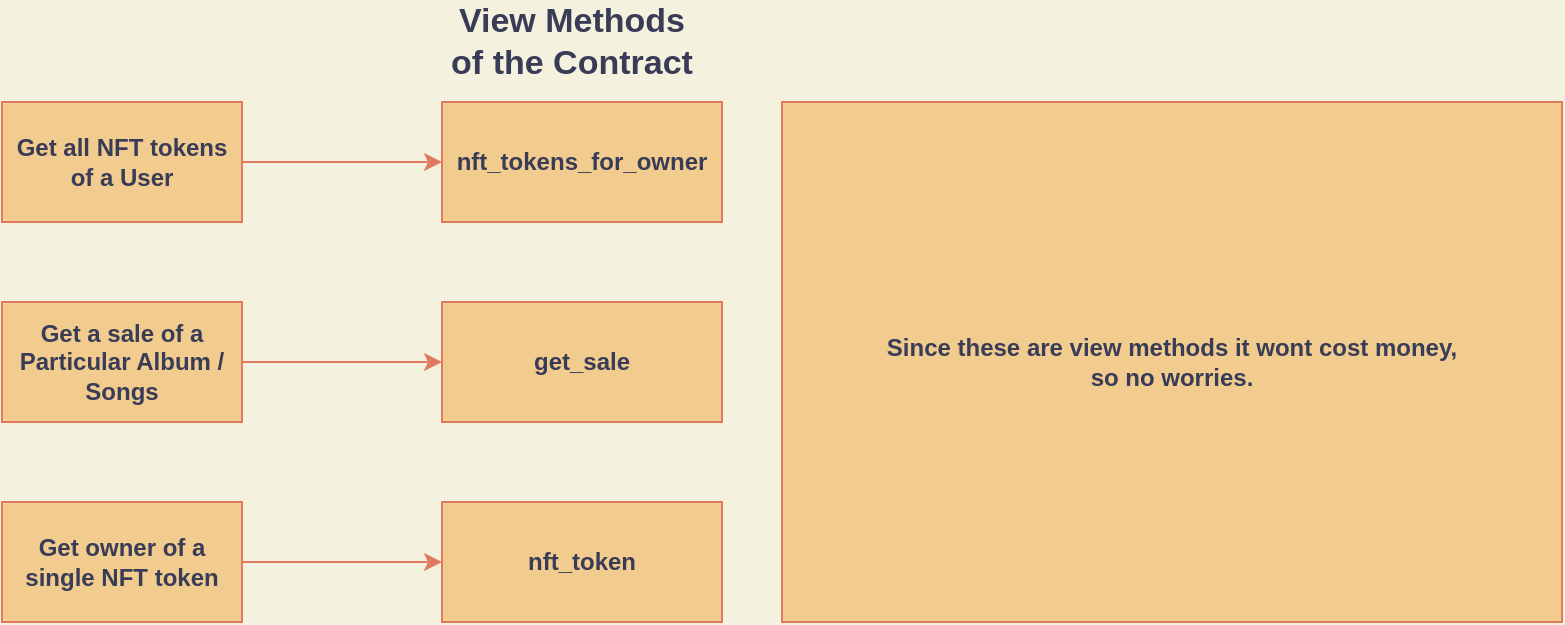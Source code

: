 <mxfile>
    <diagram id="joOQ6oXxoXmW7SL_48mS" name="Page-1">
        <mxGraphModel dx="614" dy="272" grid="1" gridSize="10" guides="1" tooltips="1" connect="1" arrows="1" fold="1" page="1" pageScale="1" pageWidth="1169" pageHeight="827" background="#F4F1DE" math="0" shadow="0">
            <root>
                <mxCell id="0"/>
                <mxCell id="1" parent="0"/>
                <mxCell id="3" style="edgeStyle=orthogonalEdgeStyle;curved=0;rounded=1;sketch=0;orthogonalLoop=1;jettySize=auto;html=1;fontColor=#393C56;strokeColor=#E07A5F;fillColor=#F2CC8F;" parent="1" source="2" edge="1">
                    <mxGeometry relative="1" as="geometry">
                        <mxPoint x="610" y="160" as="targetPoint"/>
                    </mxGeometry>
                </mxCell>
                <mxCell id="2" value="&lt;b&gt;Get all NFT tokens of a User&lt;/b&gt;" style="rounded=0;whiteSpace=wrap;html=1;sketch=0;fontColor=#393C56;strokeColor=#E07A5F;fillColor=#F2CC8F;" parent="1" vertex="1">
                    <mxGeometry x="390" y="130" width="120" height="60" as="geometry"/>
                </mxCell>
                <mxCell id="6" style="edgeStyle=orthogonalEdgeStyle;curved=0;rounded=1;sketch=0;orthogonalLoop=1;jettySize=auto;html=1;fontColor=#393C56;strokeColor=#E07A5F;fillColor=#F2CC8F;" parent="1" source="4" edge="1">
                    <mxGeometry relative="1" as="geometry">
                        <mxPoint x="610" y="260" as="targetPoint"/>
                    </mxGeometry>
                </mxCell>
                <mxCell id="4" value="&lt;b&gt;Get a sale of a Particular Album / Songs&lt;/b&gt;" style="rounded=0;whiteSpace=wrap;html=1;sketch=0;fontColor=#393C56;strokeColor=#E07A5F;fillColor=#F2CC8F;" parent="1" vertex="1">
                    <mxGeometry x="390" y="230" width="120" height="60" as="geometry"/>
                </mxCell>
                <mxCell id="5" value="&lt;b&gt;nft_tokens_for_owner&lt;/b&gt;" style="rounded=0;whiteSpace=wrap;html=1;sketch=0;fontColor=#393C56;strokeColor=#E07A5F;fillColor=#F2CC8F;" parent="1" vertex="1">
                    <mxGeometry x="610" y="130" width="140" height="60" as="geometry"/>
                </mxCell>
                <mxCell id="7" value="&lt;b&gt;get_sale&lt;/b&gt;" style="rounded=0;whiteSpace=wrap;html=1;sketch=0;fontColor=#393C56;strokeColor=#E07A5F;fillColor=#F2CC8F;" parent="1" vertex="1">
                    <mxGeometry x="610" y="230" width="140" height="60" as="geometry"/>
                </mxCell>
                <mxCell id="10" style="edgeStyle=orthogonalEdgeStyle;curved=0;rounded=1;sketch=0;orthogonalLoop=1;jettySize=auto;html=1;entryX=0;entryY=0.5;entryDx=0;entryDy=0;fontColor=#393C56;strokeColor=#E07A5F;fillColor=#F2CC8F;" parent="1" source="8" target="9" edge="1">
                    <mxGeometry relative="1" as="geometry"/>
                </mxCell>
                <mxCell id="8" value="&lt;b&gt;Get owner of a single NFT token&lt;/b&gt;" style="rounded=0;whiteSpace=wrap;html=1;sketch=0;fontColor=#393C56;strokeColor=#E07A5F;fillColor=#F2CC8F;" parent="1" vertex="1">
                    <mxGeometry x="390" y="330" width="120" height="60" as="geometry"/>
                </mxCell>
                <mxCell id="9" value="&lt;b&gt;nft_token&lt;/b&gt;" style="rounded=0;whiteSpace=wrap;html=1;sketch=0;fontColor=#393C56;strokeColor=#E07A5F;fillColor=#F2CC8F;" parent="1" vertex="1">
                    <mxGeometry x="610" y="330" width="140" height="60" as="geometry"/>
                </mxCell>
                <mxCell id="11" value="&lt;b&gt;&lt;font style=&quot;font-size: 17px&quot;&gt;View Methods of the Contract&lt;/font&gt;&lt;/b&gt;" style="text;html=1;strokeColor=none;fillColor=none;align=center;verticalAlign=middle;whiteSpace=wrap;rounded=0;sketch=0;fontColor=#393C56;" parent="1" vertex="1">
                    <mxGeometry x="610" y="80" width="130" height="40" as="geometry"/>
                </mxCell>
                <mxCell id="12" value="&lt;b&gt;Since these are view methods it wont cost money,&lt;br&gt;so no worries.&lt;br&gt;&lt;/b&gt;" style="rounded=0;whiteSpace=wrap;html=1;sketch=0;fontColor=#393C56;strokeColor=#E07A5F;fillColor=#F2CC8F;" parent="1" vertex="1">
                    <mxGeometry x="780" y="130" width="390" height="260" as="geometry"/>
                </mxCell>
            </root>
        </mxGraphModel>
    </diagram>
</mxfile>